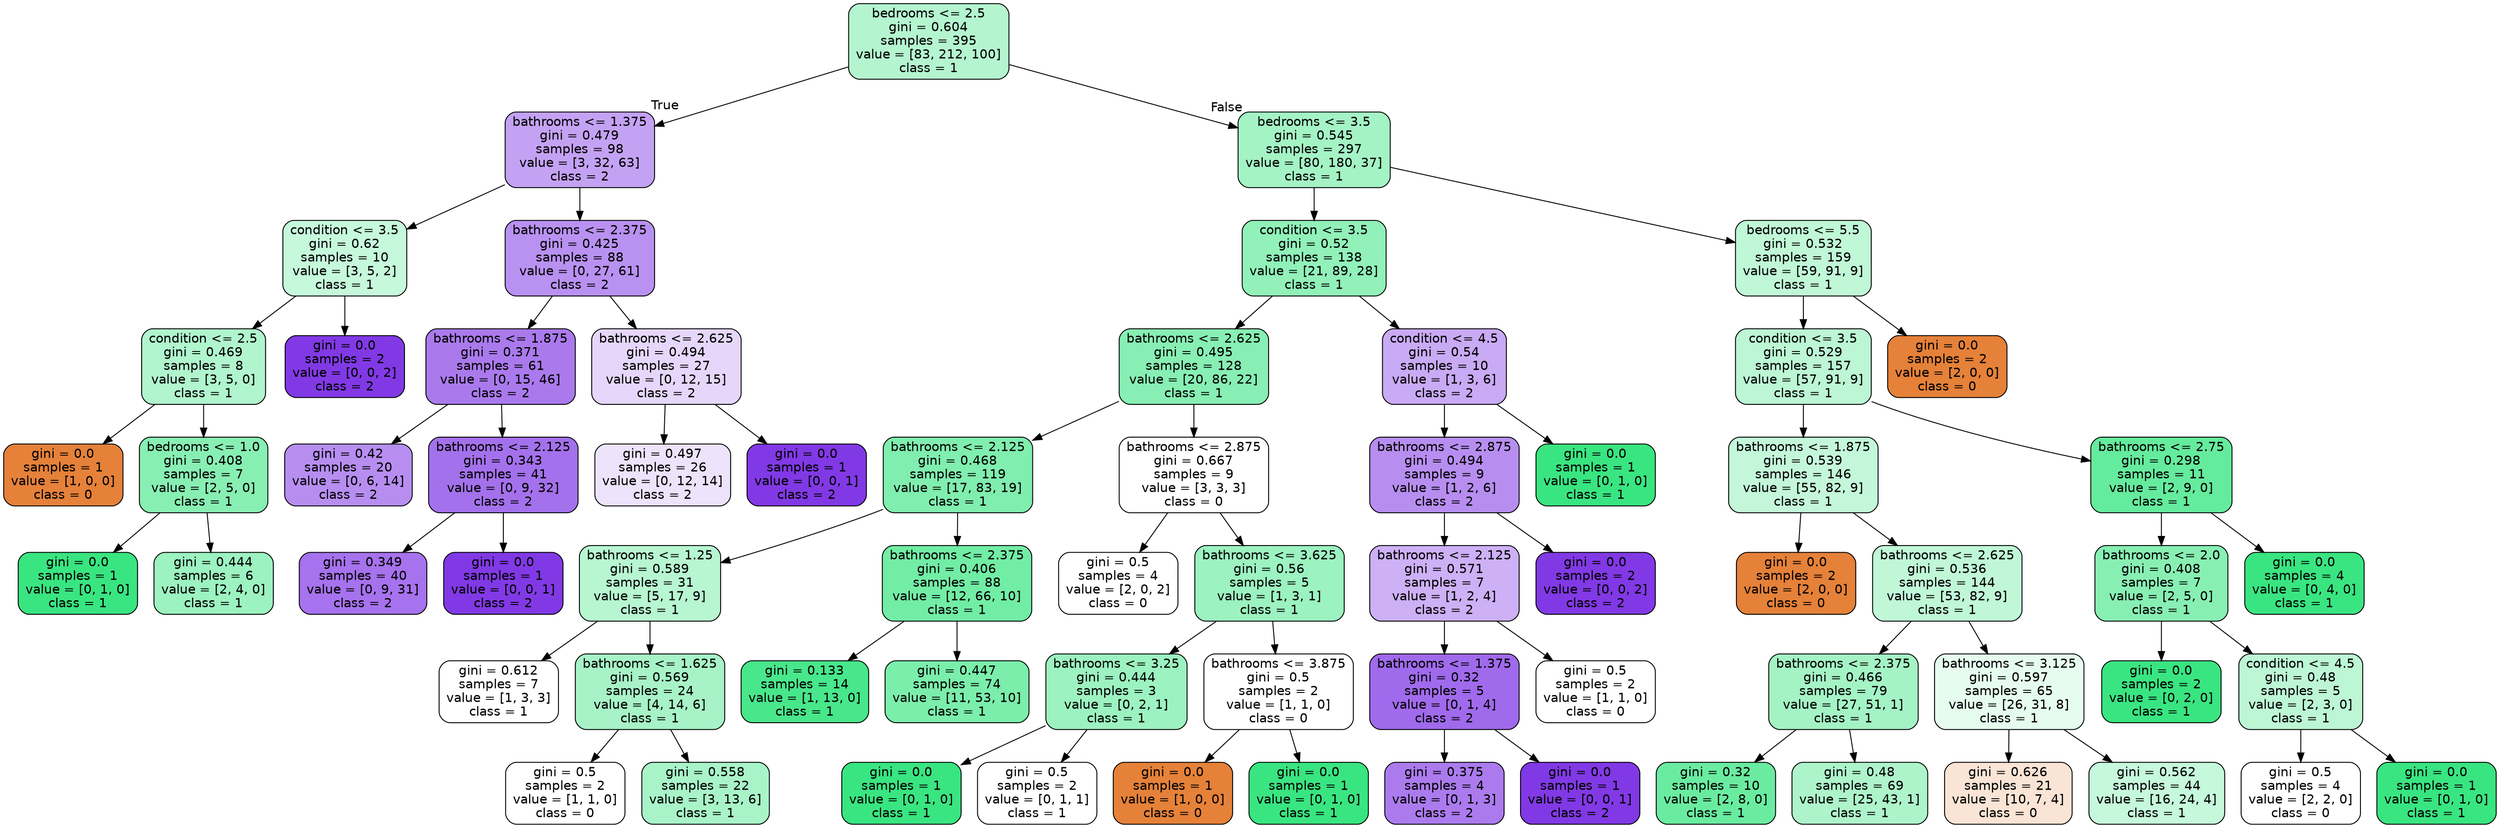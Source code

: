 digraph Tree {
node [shape=box, style="filled, rounded", color="black", fontname=helvetica] ;
edge [fontname=helvetica] ;
0 [label="bedrooms <= 2.5\ngini = 0.604\nsamples = 395\nvalue = [83, 212, 100]\nclass = 1", fillcolor="#b4f5cf"] ;
1 [label="bathrooms <= 1.375\ngini = 0.479\nsamples = 98\nvalue = [3, 32, 63]\nclass = 2", fillcolor="#c4a2f3"] ;
0 -> 1 [labeldistance=2.5, labelangle=45, headlabel="True"] ;
2 [label="condition <= 3.5\ngini = 0.62\nsamples = 10\nvalue = [3, 5, 2]\nclass = 1", fillcolor="#c6f8db"] ;
1 -> 2 ;
3 [label="condition <= 2.5\ngini = 0.469\nsamples = 8\nvalue = [3, 5, 0]\nclass = 1", fillcolor="#b0f5cd"] ;
2 -> 3 ;
4 [label="gini = 0.0\nsamples = 1\nvalue = [1, 0, 0]\nclass = 0", fillcolor="#e58139"] ;
3 -> 4 ;
5 [label="bedrooms <= 1.0\ngini = 0.408\nsamples = 7\nvalue = [2, 5, 0]\nclass = 1", fillcolor="#88efb3"] ;
3 -> 5 ;
6 [label="gini = 0.0\nsamples = 1\nvalue = [0, 1, 0]\nclass = 1", fillcolor="#39e581"] ;
5 -> 6 ;
7 [label="gini = 0.444\nsamples = 6\nvalue = [2, 4, 0]\nclass = 1", fillcolor="#9cf2c0"] ;
5 -> 7 ;
8 [label="gini = 0.0\nsamples = 2\nvalue = [0, 0, 2]\nclass = 2", fillcolor="#8139e5"] ;
2 -> 8 ;
9 [label="bathrooms <= 2.375\ngini = 0.425\nsamples = 88\nvalue = [0, 27, 61]\nclass = 2", fillcolor="#b991f1"] ;
1 -> 9 ;
10 [label="bathrooms <= 1.875\ngini = 0.371\nsamples = 61\nvalue = [0, 15, 46]\nclass = 2", fillcolor="#aa7aed"] ;
9 -> 10 ;
11 [label="gini = 0.42\nsamples = 20\nvalue = [0, 6, 14]\nclass = 2", fillcolor="#b78ef0"] ;
10 -> 11 ;
12 [label="bathrooms <= 2.125\ngini = 0.343\nsamples = 41\nvalue = [0, 9, 32]\nclass = 2", fillcolor="#a471ec"] ;
10 -> 12 ;
13 [label="gini = 0.349\nsamples = 40\nvalue = [0, 9, 31]\nclass = 2", fillcolor="#a672ed"] ;
12 -> 13 ;
14 [label="gini = 0.0\nsamples = 1\nvalue = [0, 0, 1]\nclass = 2", fillcolor="#8139e5"] ;
12 -> 14 ;
15 [label="bathrooms <= 2.625\ngini = 0.494\nsamples = 27\nvalue = [0, 12, 15]\nclass = 2", fillcolor="#e6d7fa"] ;
9 -> 15 ;
16 [label="gini = 0.497\nsamples = 26\nvalue = [0, 12, 14]\nclass = 2", fillcolor="#ede3fb"] ;
15 -> 16 ;
17 [label="gini = 0.0\nsamples = 1\nvalue = [0, 0, 1]\nclass = 2", fillcolor="#8139e5"] ;
15 -> 17 ;
18 [label="bedrooms <= 3.5\ngini = 0.545\nsamples = 297\nvalue = [80, 180, 37]\nclass = 1", fillcolor="#a4f3c5"] ;
0 -> 18 [labeldistance=2.5, labelangle=-45, headlabel="False"] ;
19 [label="condition <= 3.5\ngini = 0.52\nsamples = 138\nvalue = [21, 89, 28]\nclass = 1", fillcolor="#91f1b9"] ;
18 -> 19 ;
20 [label="bathrooms <= 2.625\ngini = 0.495\nsamples = 128\nvalue = [20, 86, 22]\nclass = 1", fillcolor="#87efb3"] ;
19 -> 20 ;
21 [label="bathrooms <= 2.125\ngini = 0.468\nsamples = 119\nvalue = [17, 83, 19]\nclass = 1", fillcolor="#80eeae"] ;
20 -> 21 ;
22 [label="bathrooms <= 1.25\ngini = 0.589\nsamples = 31\nvalue = [5, 17, 9]\nclass = 1", fillcolor="#b7f6d1"] ;
21 -> 22 ;
23 [label="gini = 0.612\nsamples = 7\nvalue = [1, 3, 3]\nclass = 1", fillcolor="#ffffff"] ;
22 -> 23 ;
24 [label="bathrooms <= 1.625\ngini = 0.569\nsamples = 24\nvalue = [4, 14, 6]\nclass = 1", fillcolor="#a7f3c7"] ;
22 -> 24 ;
25 [label="gini = 0.5\nsamples = 2\nvalue = [1, 1, 0]\nclass = 0", fillcolor="#ffffff"] ;
24 -> 25 ;
26 [label="gini = 0.558\nsamples = 22\nvalue = [3, 13, 6]\nclass = 1", fillcolor="#a8f4c8"] ;
24 -> 26 ;
27 [label="bathrooms <= 2.375\ngini = 0.406\nsamples = 88\nvalue = [12, 66, 10]\nclass = 1", fillcolor="#72eda5"] ;
21 -> 27 ;
28 [label="gini = 0.133\nsamples = 14\nvalue = [1, 13, 0]\nclass = 1", fillcolor="#48e78b"] ;
27 -> 28 ;
29 [label="gini = 0.447\nsamples = 74\nvalue = [11, 53, 10]\nclass = 1", fillcolor="#7beeab"] ;
27 -> 29 ;
30 [label="bathrooms <= 2.875\ngini = 0.667\nsamples = 9\nvalue = [3, 3, 3]\nclass = 0", fillcolor="#ffffff"] ;
20 -> 30 ;
31 [label="gini = 0.5\nsamples = 4\nvalue = [2, 0, 2]\nclass = 0", fillcolor="#ffffff"] ;
30 -> 31 ;
32 [label="bathrooms <= 3.625\ngini = 0.56\nsamples = 5\nvalue = [1, 3, 1]\nclass = 1", fillcolor="#9cf2c0"] ;
30 -> 32 ;
33 [label="bathrooms <= 3.25\ngini = 0.444\nsamples = 3\nvalue = [0, 2, 1]\nclass = 1", fillcolor="#9cf2c0"] ;
32 -> 33 ;
34 [label="gini = 0.0\nsamples = 1\nvalue = [0, 1, 0]\nclass = 1", fillcolor="#39e581"] ;
33 -> 34 ;
35 [label="gini = 0.5\nsamples = 2\nvalue = [0, 1, 1]\nclass = 1", fillcolor="#ffffff"] ;
33 -> 35 ;
36 [label="bathrooms <= 3.875\ngini = 0.5\nsamples = 2\nvalue = [1, 1, 0]\nclass = 0", fillcolor="#ffffff"] ;
32 -> 36 ;
37 [label="gini = 0.0\nsamples = 1\nvalue = [1, 0, 0]\nclass = 0", fillcolor="#e58139"] ;
36 -> 37 ;
38 [label="gini = 0.0\nsamples = 1\nvalue = [0, 1, 0]\nclass = 1", fillcolor="#39e581"] ;
36 -> 38 ;
39 [label="condition <= 4.5\ngini = 0.54\nsamples = 10\nvalue = [1, 3, 6]\nclass = 2", fillcolor="#c9aaf4"] ;
19 -> 39 ;
40 [label="bathrooms <= 2.875\ngini = 0.494\nsamples = 9\nvalue = [1, 2, 6]\nclass = 2", fillcolor="#b78ef0"] ;
39 -> 40 ;
41 [label="bathrooms <= 2.125\ngini = 0.571\nsamples = 7\nvalue = [1, 2, 4]\nclass = 2", fillcolor="#cdb0f5"] ;
40 -> 41 ;
42 [label="bathrooms <= 1.375\ngini = 0.32\nsamples = 5\nvalue = [0, 1, 4]\nclass = 2", fillcolor="#a06aec"] ;
41 -> 42 ;
43 [label="gini = 0.375\nsamples = 4\nvalue = [0, 1, 3]\nclass = 2", fillcolor="#ab7bee"] ;
42 -> 43 ;
44 [label="gini = 0.0\nsamples = 1\nvalue = [0, 0, 1]\nclass = 2", fillcolor="#8139e5"] ;
42 -> 44 ;
45 [label="gini = 0.5\nsamples = 2\nvalue = [1, 1, 0]\nclass = 0", fillcolor="#ffffff"] ;
41 -> 45 ;
46 [label="gini = 0.0\nsamples = 2\nvalue = [0, 0, 2]\nclass = 2", fillcolor="#8139e5"] ;
40 -> 46 ;
47 [label="gini = 0.0\nsamples = 1\nvalue = [0, 1, 0]\nclass = 1", fillcolor="#39e581"] ;
39 -> 47 ;
48 [label="bedrooms <= 5.5\ngini = 0.532\nsamples = 159\nvalue = [59, 91, 9]\nclass = 1", fillcolor="#c0f7d7"] ;
18 -> 48 ;
49 [label="condition <= 3.5\ngini = 0.529\nsamples = 157\nvalue = [57, 91, 9]\nclass = 1", fillcolor="#bcf6d4"] ;
48 -> 49 ;
50 [label="bathrooms <= 1.875\ngini = 0.539\nsamples = 146\nvalue = [55, 82, 9]\nclass = 1", fillcolor="#c4f7da"] ;
49 -> 50 ;
51 [label="gini = 0.0\nsamples = 2\nvalue = [2, 0, 0]\nclass = 0", fillcolor="#e58139"] ;
50 -> 51 ;
52 [label="bathrooms <= 2.625\ngini = 0.536\nsamples = 144\nvalue = [53, 82, 9]\nclass = 1", fillcolor="#c0f7d7"] ;
50 -> 52 ;
53 [label="bathrooms <= 2.375\ngini = 0.466\nsamples = 79\nvalue = [27, 51, 1]\nclass = 1", fillcolor="#a4f3c5"] ;
52 -> 53 ;
54 [label="gini = 0.32\nsamples = 10\nvalue = [2, 8, 0]\nclass = 1", fillcolor="#6aeca0"] ;
53 -> 54 ;
55 [label="gini = 0.48\nsamples = 69\nvalue = [25, 43, 1]\nclass = 1", fillcolor="#aef4cb"] ;
53 -> 55 ;
56 [label="bathrooms <= 3.125\ngini = 0.597\nsamples = 65\nvalue = [26, 31, 8]\nclass = 1", fillcolor="#e6fcef"] ;
52 -> 56 ;
57 [label="gini = 0.626\nsamples = 21\nvalue = [10, 7, 4]\nclass = 0", fillcolor="#f9e4d5"] ;
56 -> 57 ;
58 [label="gini = 0.562\nsamples = 44\nvalue = [16, 24, 4]\nclass = 1", fillcolor="#c6f8db"] ;
56 -> 58 ;
59 [label="bathrooms <= 2.75\ngini = 0.298\nsamples = 11\nvalue = [2, 9, 0]\nclass = 1", fillcolor="#65eb9d"] ;
49 -> 59 ;
60 [label="bathrooms <= 2.0\ngini = 0.408\nsamples = 7\nvalue = [2, 5, 0]\nclass = 1", fillcolor="#88efb3"] ;
59 -> 60 ;
61 [label="gini = 0.0\nsamples = 2\nvalue = [0, 2, 0]\nclass = 1", fillcolor="#39e581"] ;
60 -> 61 ;
62 [label="condition <= 4.5\ngini = 0.48\nsamples = 5\nvalue = [2, 3, 0]\nclass = 1", fillcolor="#bdf6d5"] ;
60 -> 62 ;
63 [label="gini = 0.5\nsamples = 4\nvalue = [2, 2, 0]\nclass = 0", fillcolor="#ffffff"] ;
62 -> 63 ;
64 [label="gini = 0.0\nsamples = 1\nvalue = [0, 1, 0]\nclass = 1", fillcolor="#39e581"] ;
62 -> 64 ;
65 [label="gini = 0.0\nsamples = 4\nvalue = [0, 4, 0]\nclass = 1", fillcolor="#39e581"] ;
59 -> 65 ;
66 [label="gini = 0.0\nsamples = 2\nvalue = [2, 0, 0]\nclass = 0", fillcolor="#e58139"] ;
48 -> 66 ;
}